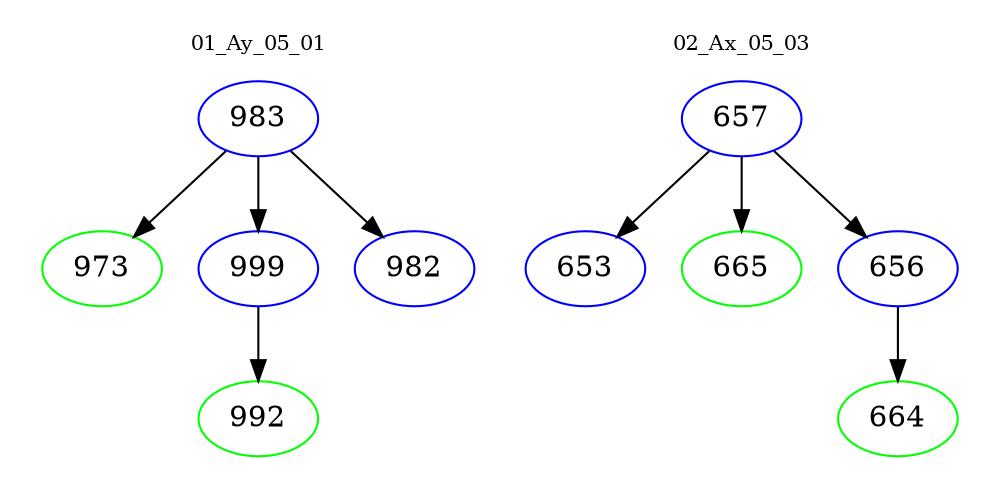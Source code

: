 digraph{
subgraph cluster_0 {
color = white
label = "01_Ay_05_01";
fontsize=10;
T0_983 [label="983", color="blue"]
T0_983 -> T0_973 [color="black"]
T0_973 [label="973", color="green"]
T0_983 -> T0_999 [color="black"]
T0_999 [label="999", color="blue"]
T0_999 -> T0_992 [color="black"]
T0_992 [label="992", color="green"]
T0_983 -> T0_982 [color="black"]
T0_982 [label="982", color="blue"]
}
subgraph cluster_1 {
color = white
label = "02_Ax_05_03";
fontsize=10;
T1_657 [label="657", color="blue"]
T1_657 -> T1_653 [color="black"]
T1_653 [label="653", color="blue"]
T1_657 -> T1_665 [color="black"]
T1_665 [label="665", color="green"]
T1_657 -> T1_656 [color="black"]
T1_656 [label="656", color="blue"]
T1_656 -> T1_664 [color="black"]
T1_664 [label="664", color="green"]
}
}
